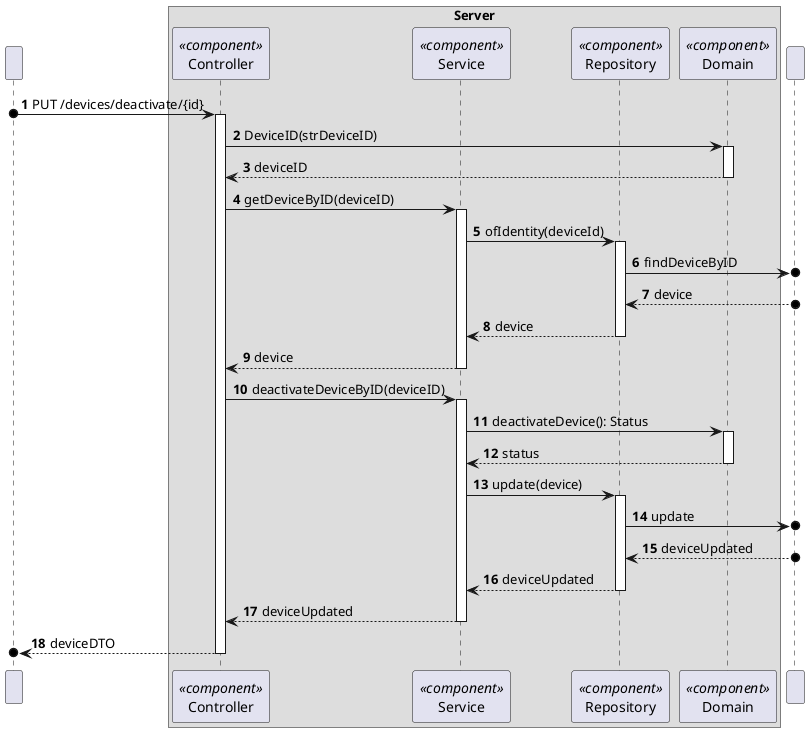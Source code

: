@startuml
'https://plantuml.com/sequence-diagram
!pragma layout smetana

autonumber

participant " " as HTTP

box "Server"
    participant "Controller" as CTRL<<component>>
        participant "Service" as SV<<component>>
        participant "Repository" as REPO<<component>>
        participant "Domain" as DOM<<component>>
end box
participant " " as BD



HTTP o-> CTRL : PUT /devices/deactivate/{id}
activate CTRL

CTRL -> DOM: DeviceID(strDeviceID)
activate DOM

DOM --> CTRL : deviceID
deactivate DOM

CTRL -> SV : getDeviceByID(deviceID)
activate SV

SV -> REPO : ofIdentity(deviceId)
activate REPO
REPO ->o BD : findDeviceByID
BD o--> REPO : device
REPO --> SV : device
deactivate REPO

SV --> CTRL : device
deactivate SV


CTRL -> SV : deactivateDeviceByID(deviceID)
activate SV


SV -> DOM : deactivateDevice(): Status
activate DOM
DOM --> SV : status
deactivate DOM

SV -> REPO : update(device)
activate REPO

REPO ->o BD : update
BD o--> REPO : deviceUpdated
REPO --> SV : deviceUpdated
deactivate REPO

SV --> CTRL : deviceUpdated
deactivate SV

CTRL -->o HTTP : deviceDTO
deactivate CTRL


@enduml